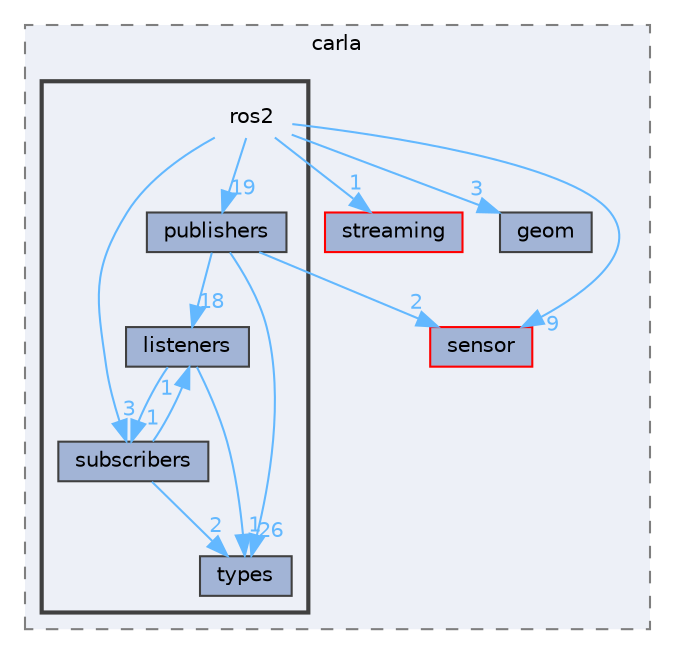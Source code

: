 digraph "ros2"
{
 // INTERACTIVE_SVG=YES
 // LATEX_PDF_SIZE
  bgcolor="transparent";
  edge [fontname=Helvetica,fontsize=10,labelfontname=Helvetica,labelfontsize=10];
  node [fontname=Helvetica,fontsize=10,shape=box,height=0.2,width=0.4];
  compound=true
  subgraph clusterdir_b14cdd661f9a7048a44f1771cd402401 {
    graph [ bgcolor="#edf0f7", pencolor="grey50", label="carla", fontname=Helvetica,fontsize=10 style="filled,dashed", URL="dir_b14cdd661f9a7048a44f1771cd402401.html",tooltip=""]
  dir_6d1a5b6c73cd09063239376f47f02d88 [label="streaming", fillcolor="#a2b4d6", color="red", style="filled", URL="dir_6d1a5b6c73cd09063239376f47f02d88.html",tooltip=""];
  dir_8b032d9d353dba85c86dc5364d785bbe [label="geom", fillcolor="#a2b4d6", color="grey25", style="filled", URL="dir_8b032d9d353dba85c86dc5364d785bbe.html",tooltip=""];
  dir_8b842c0ad24262c95de16c440fd51527 [label="sensor", fillcolor="#a2b4d6", color="red", style="filled", URL="dir_8b842c0ad24262c95de16c440fd51527.html",tooltip=""];
  subgraph clusterdir_087ce8304d10c4897e4acbeac1a6fcc8 {
    graph [ bgcolor="#edf0f7", pencolor="grey25", label="", fontname=Helvetica,fontsize=10 style="filled,bold", URL="dir_087ce8304d10c4897e4acbeac1a6fcc8.html",tooltip=""]
    dir_087ce8304d10c4897e4acbeac1a6fcc8 [shape=plaintext, label="ros2"];
  dir_0db64db9ad9f5f4669df17e5e47c971b [label="listeners", fillcolor="#a2b4d6", color="grey25", style="filled", URL="dir_0db64db9ad9f5f4669df17e5e47c971b.html",tooltip=""];
  dir_383a5740fdf161cbe25505c91e409c8e [label="publishers", fillcolor="#a2b4d6", color="grey25", style="filled", URL="dir_383a5740fdf161cbe25505c91e409c8e.html",tooltip=""];
  dir_37fec08f03daa57e0d7b77a86e539548 [label="subscribers", fillcolor="#a2b4d6", color="grey25", style="filled", URL="dir_37fec08f03daa57e0d7b77a86e539548.html",tooltip=""];
  dir_4ea2d91c13d1361ac1a1dbc78466282d [label="types", fillcolor="#a2b4d6", color="grey25", style="filled", URL="dir_4ea2d91c13d1361ac1a1dbc78466282d.html",tooltip=""];
  }
  }
  dir_087ce8304d10c4897e4acbeac1a6fcc8->dir_37fec08f03daa57e0d7b77a86e539548 [headlabel="3", labeldistance=1.5 headhref="dir_000044_000058.html" href="dir_000044_000058.html" color="steelblue1" fontcolor="steelblue1"];
  dir_087ce8304d10c4897e4acbeac1a6fcc8->dir_383a5740fdf161cbe25505c91e409c8e [headlabel="19", labeldistance=1.5 headhref="dir_000044_000039.html" href="dir_000044_000039.html" color="steelblue1" fontcolor="steelblue1"];
  dir_087ce8304d10c4897e4acbeac1a6fcc8->dir_6d1a5b6c73cd09063239376f47f02d88 [headlabel="1", labeldistance=1.5 headhref="dir_000044_000057.html" href="dir_000044_000057.html" color="steelblue1" fontcolor="steelblue1"];
  dir_087ce8304d10c4897e4acbeac1a6fcc8->dir_8b032d9d353dba85c86dc5364d785bbe [headlabel="3", labeldistance=1.5 headhref="dir_000044_000018.html" href="dir_000044_000018.html" color="steelblue1" fontcolor="steelblue1"];
  dir_087ce8304d10c4897e4acbeac1a6fcc8->dir_8b842c0ad24262c95de16c440fd51527 [headlabel="9", labeldistance=1.5 headhref="dir_000044_000049.html" href="dir_000044_000049.html" color="steelblue1" fontcolor="steelblue1"];
  dir_0db64db9ad9f5f4669df17e5e47c971b->dir_37fec08f03daa57e0d7b77a86e539548 [headlabel="1", labeldistance=1.5 headhref="dir_000022_000058.html" href="dir_000022_000058.html" color="steelblue1" fontcolor="steelblue1"];
  dir_0db64db9ad9f5f4669df17e5e47c971b->dir_4ea2d91c13d1361ac1a1dbc78466282d [headlabel="1", labeldistance=1.5 headhref="dir_000022_000065.html" href="dir_000022_000065.html" color="steelblue1" fontcolor="steelblue1"];
  dir_383a5740fdf161cbe25505c91e409c8e->dir_0db64db9ad9f5f4669df17e5e47c971b [headlabel="18", labeldistance=1.5 headhref="dir_000039_000022.html" href="dir_000039_000022.html" color="steelblue1" fontcolor="steelblue1"];
  dir_383a5740fdf161cbe25505c91e409c8e->dir_4ea2d91c13d1361ac1a1dbc78466282d [headlabel="26", labeldistance=1.5 headhref="dir_000039_000065.html" href="dir_000039_000065.html" color="steelblue1" fontcolor="steelblue1"];
  dir_383a5740fdf161cbe25505c91e409c8e->dir_8b842c0ad24262c95de16c440fd51527 [headlabel="2", labeldistance=1.5 headhref="dir_000039_000049.html" href="dir_000039_000049.html" color="steelblue1" fontcolor="steelblue1"];
  dir_37fec08f03daa57e0d7b77a86e539548->dir_0db64db9ad9f5f4669df17e5e47c971b [headlabel="1", labeldistance=1.5 headhref="dir_000058_000022.html" href="dir_000058_000022.html" color="steelblue1" fontcolor="steelblue1"];
  dir_37fec08f03daa57e0d7b77a86e539548->dir_4ea2d91c13d1361ac1a1dbc78466282d [headlabel="2", labeldistance=1.5 headhref="dir_000058_000065.html" href="dir_000058_000065.html" color="steelblue1" fontcolor="steelblue1"];
}
